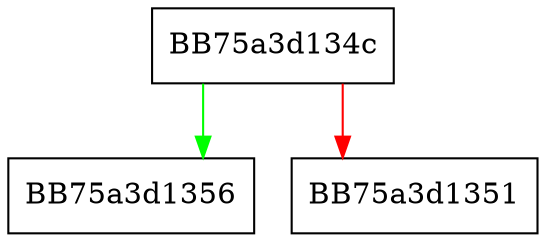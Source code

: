digraph GetEngineContextFromUberContext {
  node [shape="box"];
  graph [splines=ortho];
  BB75a3d134c -> BB75a3d1356 [color="green"];
  BB75a3d134c -> BB75a3d1351 [color="red"];
}